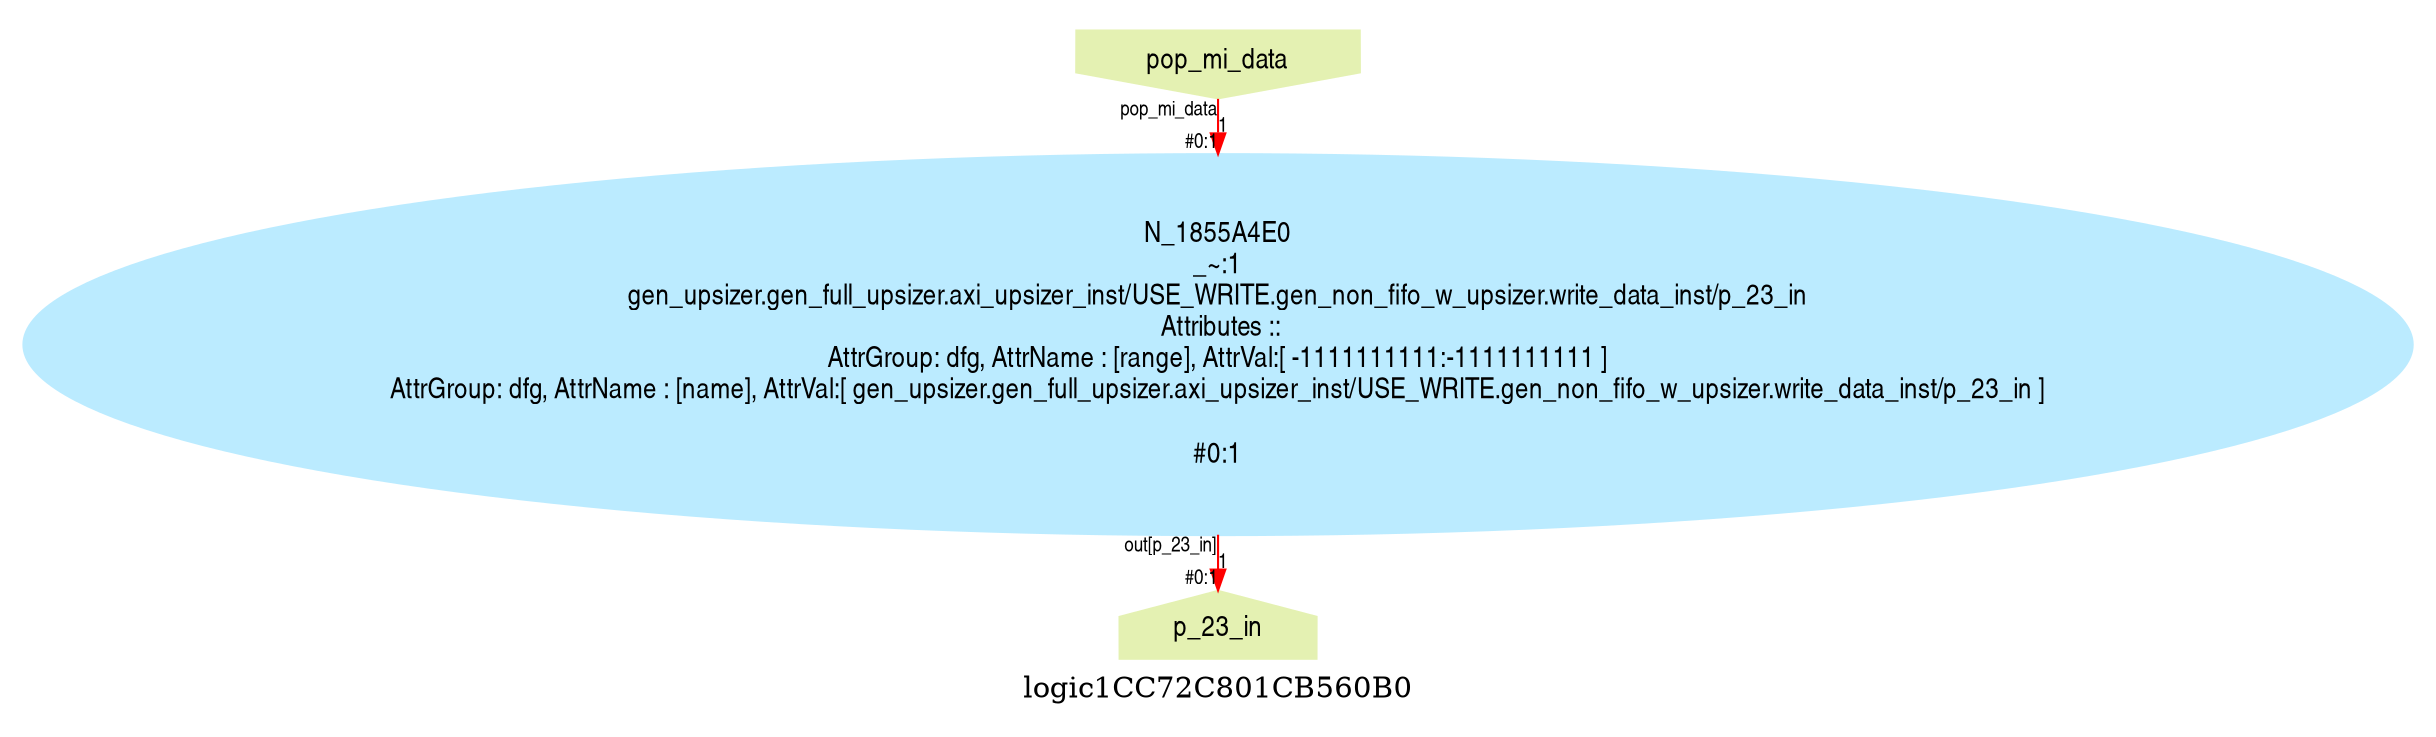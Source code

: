 digraph logic1CC72C801CB560B0 {
graph [label="logic1CC72C801CB560B0", margin="0.1,0.1", size="100,100", ranksep=0.1, splines=true];
node [style=filled, color="#ffee80", fontname=helveticanarrow];
edge [color="#ff0000", fontsize=10, fontname=helveticanarrow];
{ rank = source;logic1CC72C801CB560B0_pop_mi_data [label="pop_mi_data", shape=invhouse, color="#e4f1b2"];
}
{ rank = sink;logic1CC72C801CB560B0_p_23_in [label="p_23_in", shape=house, color="#e4f1b2"];
}
N_1855A4E0 [label="N_1855A4E0\n_~:1\ngen_upsizer.gen_full_upsizer.axi_upsizer_inst/USE_WRITE.gen_non_fifo_w_upsizer.write_data_inst/p_23_in\n Attributes ::\nAttrGroup: dfg, AttrName : [range], AttrVal:[ -1111111111:-1111111111 ]\nAttrGroup: dfg, AttrName : [name], AttrVal:[ gen_upsizer.gen_full_upsizer.axi_upsizer_inst/USE_WRITE.gen_non_fifo_w_upsizer.write_data_inst/p_23_in ]\n\n#0:1\n", color="#bbebff"];
logic1CC72C801CB560B0_pop_mi_data -> N_1855A4E0 [label="1", taillabel=<pop_mi_data>, headlabel=<in>, headlabel=<#0:1>];
N_1855A4E0 -> logic1CC72C801CB560B0_p_23_in [label="1", taillabel=<out[p_23_in]>, headlabel=<p_23_in>, headlabel=<#0:1>];
}
